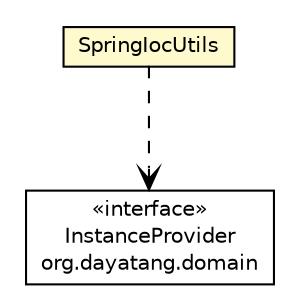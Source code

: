 #!/usr/local/bin/dot
#
# Class diagram 
# Generated by UMLGraph version R5_6_6-8-g8d7759 (http://www.umlgraph.org/)
#

digraph G {
	edge [fontname="Helvetica",fontsize=10,labelfontname="Helvetica",labelfontsize=10];
	node [fontname="Helvetica",fontsize=10,shape=plaintext];
	nodesep=0.25;
	ranksep=0.5;
	// org.dayatang.domain.InstanceProvider
	c87898 [label=<<table title="org.dayatang.domain.InstanceProvider" border="0" cellborder="1" cellspacing="0" cellpadding="2" port="p" href="../../../domain/InstanceProvider.html">
		<tr><td><table border="0" cellspacing="0" cellpadding="1">
<tr><td align="center" balign="center"> &#171;interface&#187; </td></tr>
<tr><td align="center" balign="center"> InstanceProvider </td></tr>
<tr><td align="center" balign="center"> org.dayatang.domain </td></tr>
		</table></td></tr>
		</table>>, URL="../../../domain/InstanceProvider.html", fontname="Helvetica", fontcolor="black", fontsize=10.0];
	// org.dayatang.ioc.spring.factory.SpringIocUtils
	c87966 [label=<<table title="org.dayatang.ioc.spring.factory.SpringIocUtils" border="0" cellborder="1" cellspacing="0" cellpadding="2" port="p" bgcolor="lemonChiffon" href="./SpringIocUtils.html">
		<tr><td><table border="0" cellspacing="0" cellpadding="1">
<tr><td align="center" balign="center"> SpringIocUtils </td></tr>
		</table></td></tr>
		</table>>, URL="./SpringIocUtils.html", fontname="Helvetica", fontcolor="black", fontsize=10.0];
	// org.dayatang.ioc.spring.factory.SpringIocUtils DEPEND org.dayatang.domain.InstanceProvider
	c87966:p -> c87898:p [taillabel="", label=" "headlabel="", fontname="Helvetica", fontcolor="black", fontsize=10.0, color="black", arrowhead=open, style=dashed];
}


